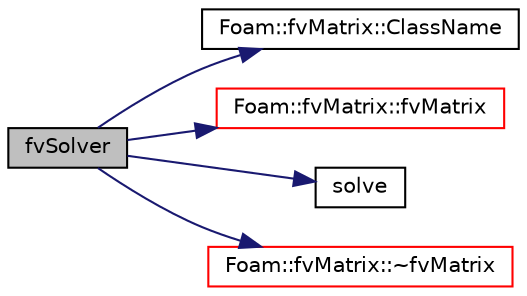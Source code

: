 digraph "fvSolver"
{
  bgcolor="transparent";
  edge [fontname="Helvetica",fontsize="10",labelfontname="Helvetica",labelfontsize="10"];
  node [fontname="Helvetica",fontsize="10",shape=record];
  rankdir="LR";
  Node1 [label="fvSolver",height=0.2,width=0.4,color="black", fillcolor="grey75", style="filled", fontcolor="black"];
  Node1 -> Node2 [color="midnightblue",fontsize="10",style="solid",fontname="Helvetica"];
  Node2 [label="Foam::fvMatrix::ClassName",height=0.2,width=0.4,color="black",URL="$a00875.html#aafe29e479431452a504ffcfd9fe86b53"];
  Node1 -> Node3 [color="midnightblue",fontsize="10",style="solid",fontname="Helvetica"];
  Node3 [label="Foam::fvMatrix::fvMatrix",height=0.2,width=0.4,color="red",URL="$a00875.html#aaedfa5273fb5304dfc52e58108e3a0c7",tooltip="Construct given a field to solve for. "];
  Node1 -> Node4 [color="midnightblue",fontsize="10",style="solid",fontname="Helvetica"];
  Node4 [label="solve",height=0.2,width=0.4,color="black",URL="$a00892.html#a30785cf2e39d95d00a9f64fcdf0e3cfe",tooltip="Solve returning the solution statistics. "];
  Node1 -> Node5 [color="midnightblue",fontsize="10",style="solid",fontname="Helvetica"];
  Node5 [label="Foam::fvMatrix::~fvMatrix",height=0.2,width=0.4,color="red",URL="$a00875.html#a5df9d9b8519b327a09188e67b13fbea1",tooltip="Destructor. "];
}
